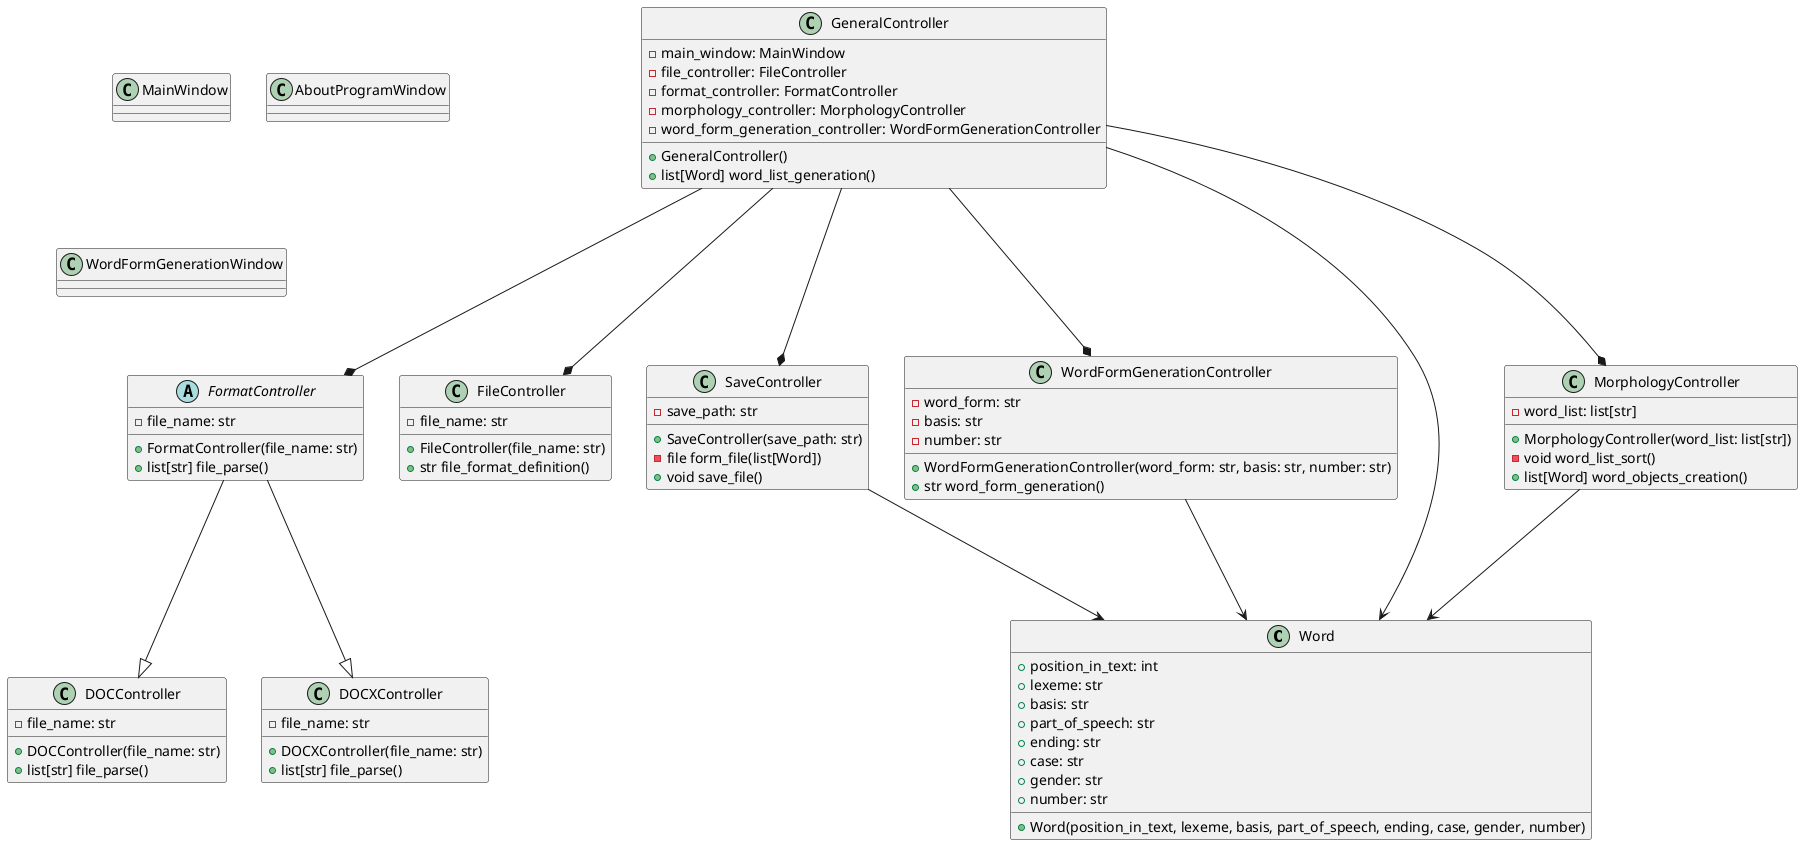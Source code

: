 @startuml
'https://plantuml.com/class-diagram

class Word {
    + position_in_text: int
    + lexeme: str
    + basis: str
    + part_of_speech: str
    + ending: str
    + case: str
    + gender: str
    + number: str
    + Word(position_in_text, lexeme, basis, part_of_speech, ending, case, gender, number)
}

class GeneralController {
    - main_window: MainWindow
    - file_controller: FileController
    - format_controller: FormatController
    - morphology_controller: MorphologyController
    - word_form_generation_controller: WordFormGenerationController
    + GeneralController()
    + list[Word] word_list_generation()
}

class FileController {
    - file_name: str
    + FileController(file_name: str)
    + str file_format_definition()
}

abstract class FormatController {
    - file_name: str
    + FormatController(file_name: str)
    + list[str] file_parse()
}

class DOCController {
    - file_name: str
    + DOCController(file_name: str)
    + list[str] file_parse()
}

class DOCXController {
    - file_name: str
    + DOCXController(file_name: str)
    + list[str] file_parse()
}

class MorphologyController {
    - word_list: list[str]
    + MorphologyController(word_list: list[str])
    - void word_list_sort()
    + list[Word] word_objects_creation()
}

class SaveController {
    - save_path: str
    + SaveController(save_path: str)
    - file form_file(list[Word])
    + void save_file()
}

class WordFormGenerationController {
    - word_form: str
    - basis: str
    - number: str
    + WordFormGenerationController(word_form: str, basis: str, number: str)
    + str word_form_generation()
}

class MainWindow {

}

class AboutProgramWindow {
    
}

class WordFormGenerationWindow {

}

GeneralController ---> Word
GeneralController ---* FileController
GeneralController ---* FormatController
GeneralController ---* MorphologyController
GeneralController ---* SaveController
GeneralController ---* WordFormGenerationController

FormatController ---|> DOCController
FormatController ---|> DOCXController

MorphologyController ---> Word

SaveController ---> Word

WordFormGenerationController ---> Word

@enduml